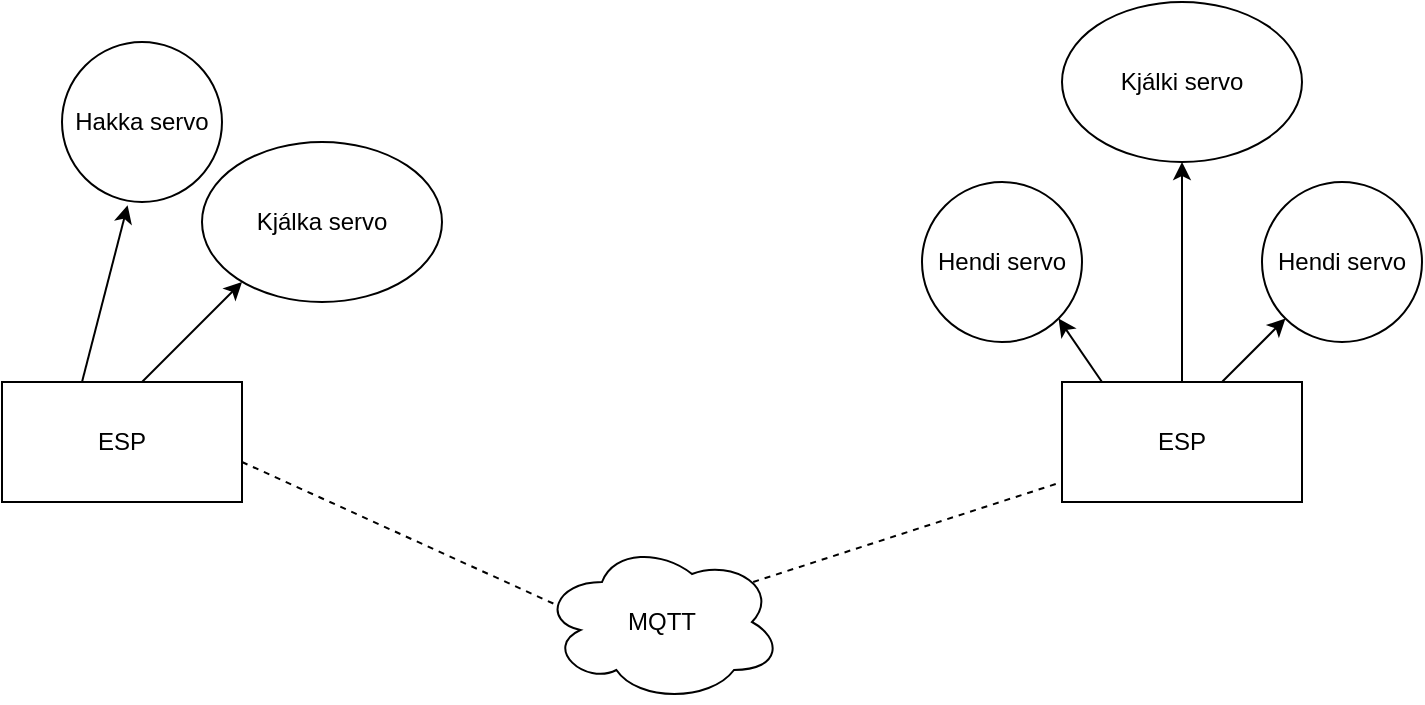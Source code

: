 <mxfile version="24.4.0" type="device">
  <diagram name="Page-1" id="XkIY3qJgvqF8j0RROFml">
    <mxGraphModel dx="1050" dy="596" grid="1" gridSize="10" guides="1" tooltips="1" connect="1" arrows="1" fold="1" page="1" pageScale="1" pageWidth="850" pageHeight="1100" math="0" shadow="0">
      <root>
        <mxCell id="0" />
        <mxCell id="1" parent="0" />
        <mxCell id="PCuyU2KX_S0t83LN1JUA-1" value="ESP" style="rounded=0;whiteSpace=wrap;html=1;" vertex="1" parent="1">
          <mxGeometry x="120" y="240" width="120" height="60" as="geometry" />
        </mxCell>
        <mxCell id="PCuyU2KX_S0t83LN1JUA-2" value="Kjálka servo" style="ellipse;whiteSpace=wrap;html=1;" vertex="1" parent="1">
          <mxGeometry x="220" y="120" width="120" height="80" as="geometry" />
        </mxCell>
        <mxCell id="PCuyU2KX_S0t83LN1JUA-3" value="" style="endArrow=classic;html=1;rounded=0;" edge="1" parent="1">
          <mxGeometry width="50" height="50" relative="1" as="geometry">
            <mxPoint x="190" y="240" as="sourcePoint" />
            <mxPoint x="240" y="190" as="targetPoint" />
          </mxGeometry>
        </mxCell>
        <mxCell id="PCuyU2KX_S0t83LN1JUA-4" value="ESP" style="rounded=0;whiteSpace=wrap;html=1;" vertex="1" parent="1">
          <mxGeometry x="650" y="240" width="120" height="60" as="geometry" />
        </mxCell>
        <mxCell id="PCuyU2KX_S0t83LN1JUA-5" value="Kjálki servo" style="ellipse;whiteSpace=wrap;html=1;" vertex="1" parent="1">
          <mxGeometry x="650" y="50" width="120" height="80" as="geometry" />
        </mxCell>
        <mxCell id="PCuyU2KX_S0t83LN1JUA-6" value="Hakka servo" style="ellipse;whiteSpace=wrap;html=1;aspect=fixed;" vertex="1" parent="1">
          <mxGeometry x="150" y="70" width="80" height="80" as="geometry" />
        </mxCell>
        <mxCell id="PCuyU2KX_S0t83LN1JUA-7" value="Hendi servo" style="ellipse;whiteSpace=wrap;html=1;aspect=fixed;" vertex="1" parent="1">
          <mxGeometry x="580" y="140" width="80" height="80" as="geometry" />
        </mxCell>
        <mxCell id="PCuyU2KX_S0t83LN1JUA-8" value="Hendi servo" style="ellipse;whiteSpace=wrap;html=1;aspect=fixed;" vertex="1" parent="1">
          <mxGeometry x="750" y="140" width="80" height="80" as="geometry" />
        </mxCell>
        <mxCell id="PCuyU2KX_S0t83LN1JUA-9" value="" style="endArrow=classic;html=1;rounded=0;entryX=0.41;entryY=1.02;entryDx=0;entryDy=0;entryPerimeter=0;" edge="1" parent="1" target="PCuyU2KX_S0t83LN1JUA-6">
          <mxGeometry width="50" height="50" relative="1" as="geometry">
            <mxPoint x="160" y="240" as="sourcePoint" />
            <mxPoint x="210" y="190" as="targetPoint" />
          </mxGeometry>
        </mxCell>
        <mxCell id="PCuyU2KX_S0t83LN1JUA-10" value="" style="endArrow=classic;html=1;rounded=0;entryX=0.5;entryY=1;entryDx=0;entryDy=0;" edge="1" parent="1" target="PCuyU2KX_S0t83LN1JUA-5">
          <mxGeometry width="50" height="50" relative="1" as="geometry">
            <mxPoint x="710" y="240" as="sourcePoint" />
            <mxPoint x="760" y="190" as="targetPoint" />
          </mxGeometry>
        </mxCell>
        <mxCell id="PCuyU2KX_S0t83LN1JUA-11" value="" style="endArrow=classic;html=1;rounded=0;entryX=1;entryY=1;entryDx=0;entryDy=0;" edge="1" parent="1" target="PCuyU2KX_S0t83LN1JUA-7">
          <mxGeometry width="50" height="50" relative="1" as="geometry">
            <mxPoint x="670" y="240" as="sourcePoint" />
            <mxPoint x="720" y="190" as="targetPoint" />
          </mxGeometry>
        </mxCell>
        <mxCell id="PCuyU2KX_S0t83LN1JUA-12" value="" style="endArrow=classic;html=1;rounded=0;entryX=0;entryY=1;entryDx=0;entryDy=0;" edge="1" parent="1" target="PCuyU2KX_S0t83LN1JUA-8">
          <mxGeometry width="50" height="50" relative="1" as="geometry">
            <mxPoint x="730" y="240" as="sourcePoint" />
            <mxPoint x="780" y="190" as="targetPoint" />
          </mxGeometry>
        </mxCell>
        <mxCell id="PCuyU2KX_S0t83LN1JUA-13" value="MQTT" style="ellipse;shape=cloud;whiteSpace=wrap;html=1;" vertex="1" parent="1">
          <mxGeometry x="390" y="320" width="120" height="80" as="geometry" />
        </mxCell>
        <mxCell id="PCuyU2KX_S0t83LN1JUA-14" value="" style="endArrow=none;dashed=1;html=1;rounded=0;entryX=0.07;entryY=0.4;entryDx=0;entryDy=0;entryPerimeter=0;" edge="1" parent="1" target="PCuyU2KX_S0t83LN1JUA-13">
          <mxGeometry width="50" height="50" relative="1" as="geometry">
            <mxPoint x="240" y="280" as="sourcePoint" />
            <mxPoint x="290" y="230" as="targetPoint" />
          </mxGeometry>
        </mxCell>
        <mxCell id="PCuyU2KX_S0t83LN1JUA-15" value="" style="endArrow=none;dashed=1;html=1;rounded=0;exitX=0.88;exitY=0.25;exitDx=0;exitDy=0;exitPerimeter=0;" edge="1" parent="1" source="PCuyU2KX_S0t83LN1JUA-13">
          <mxGeometry width="50" height="50" relative="1" as="geometry">
            <mxPoint x="600" y="340" as="sourcePoint" />
            <mxPoint x="650" y="290" as="targetPoint" />
          </mxGeometry>
        </mxCell>
      </root>
    </mxGraphModel>
  </diagram>
</mxfile>
